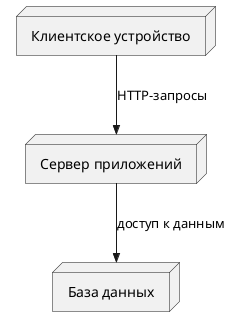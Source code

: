 @startuml
'Диаграмма развёртывания — инфраструктура'
node "Сервер приложений"
node "База данных"
node "Клиентское устройство"
"Клиентское устройство" -->> "Сервер приложений" : HTTP-запросы
"Сервер приложений" -->> "База данных" : доступ к данным
@enduml
